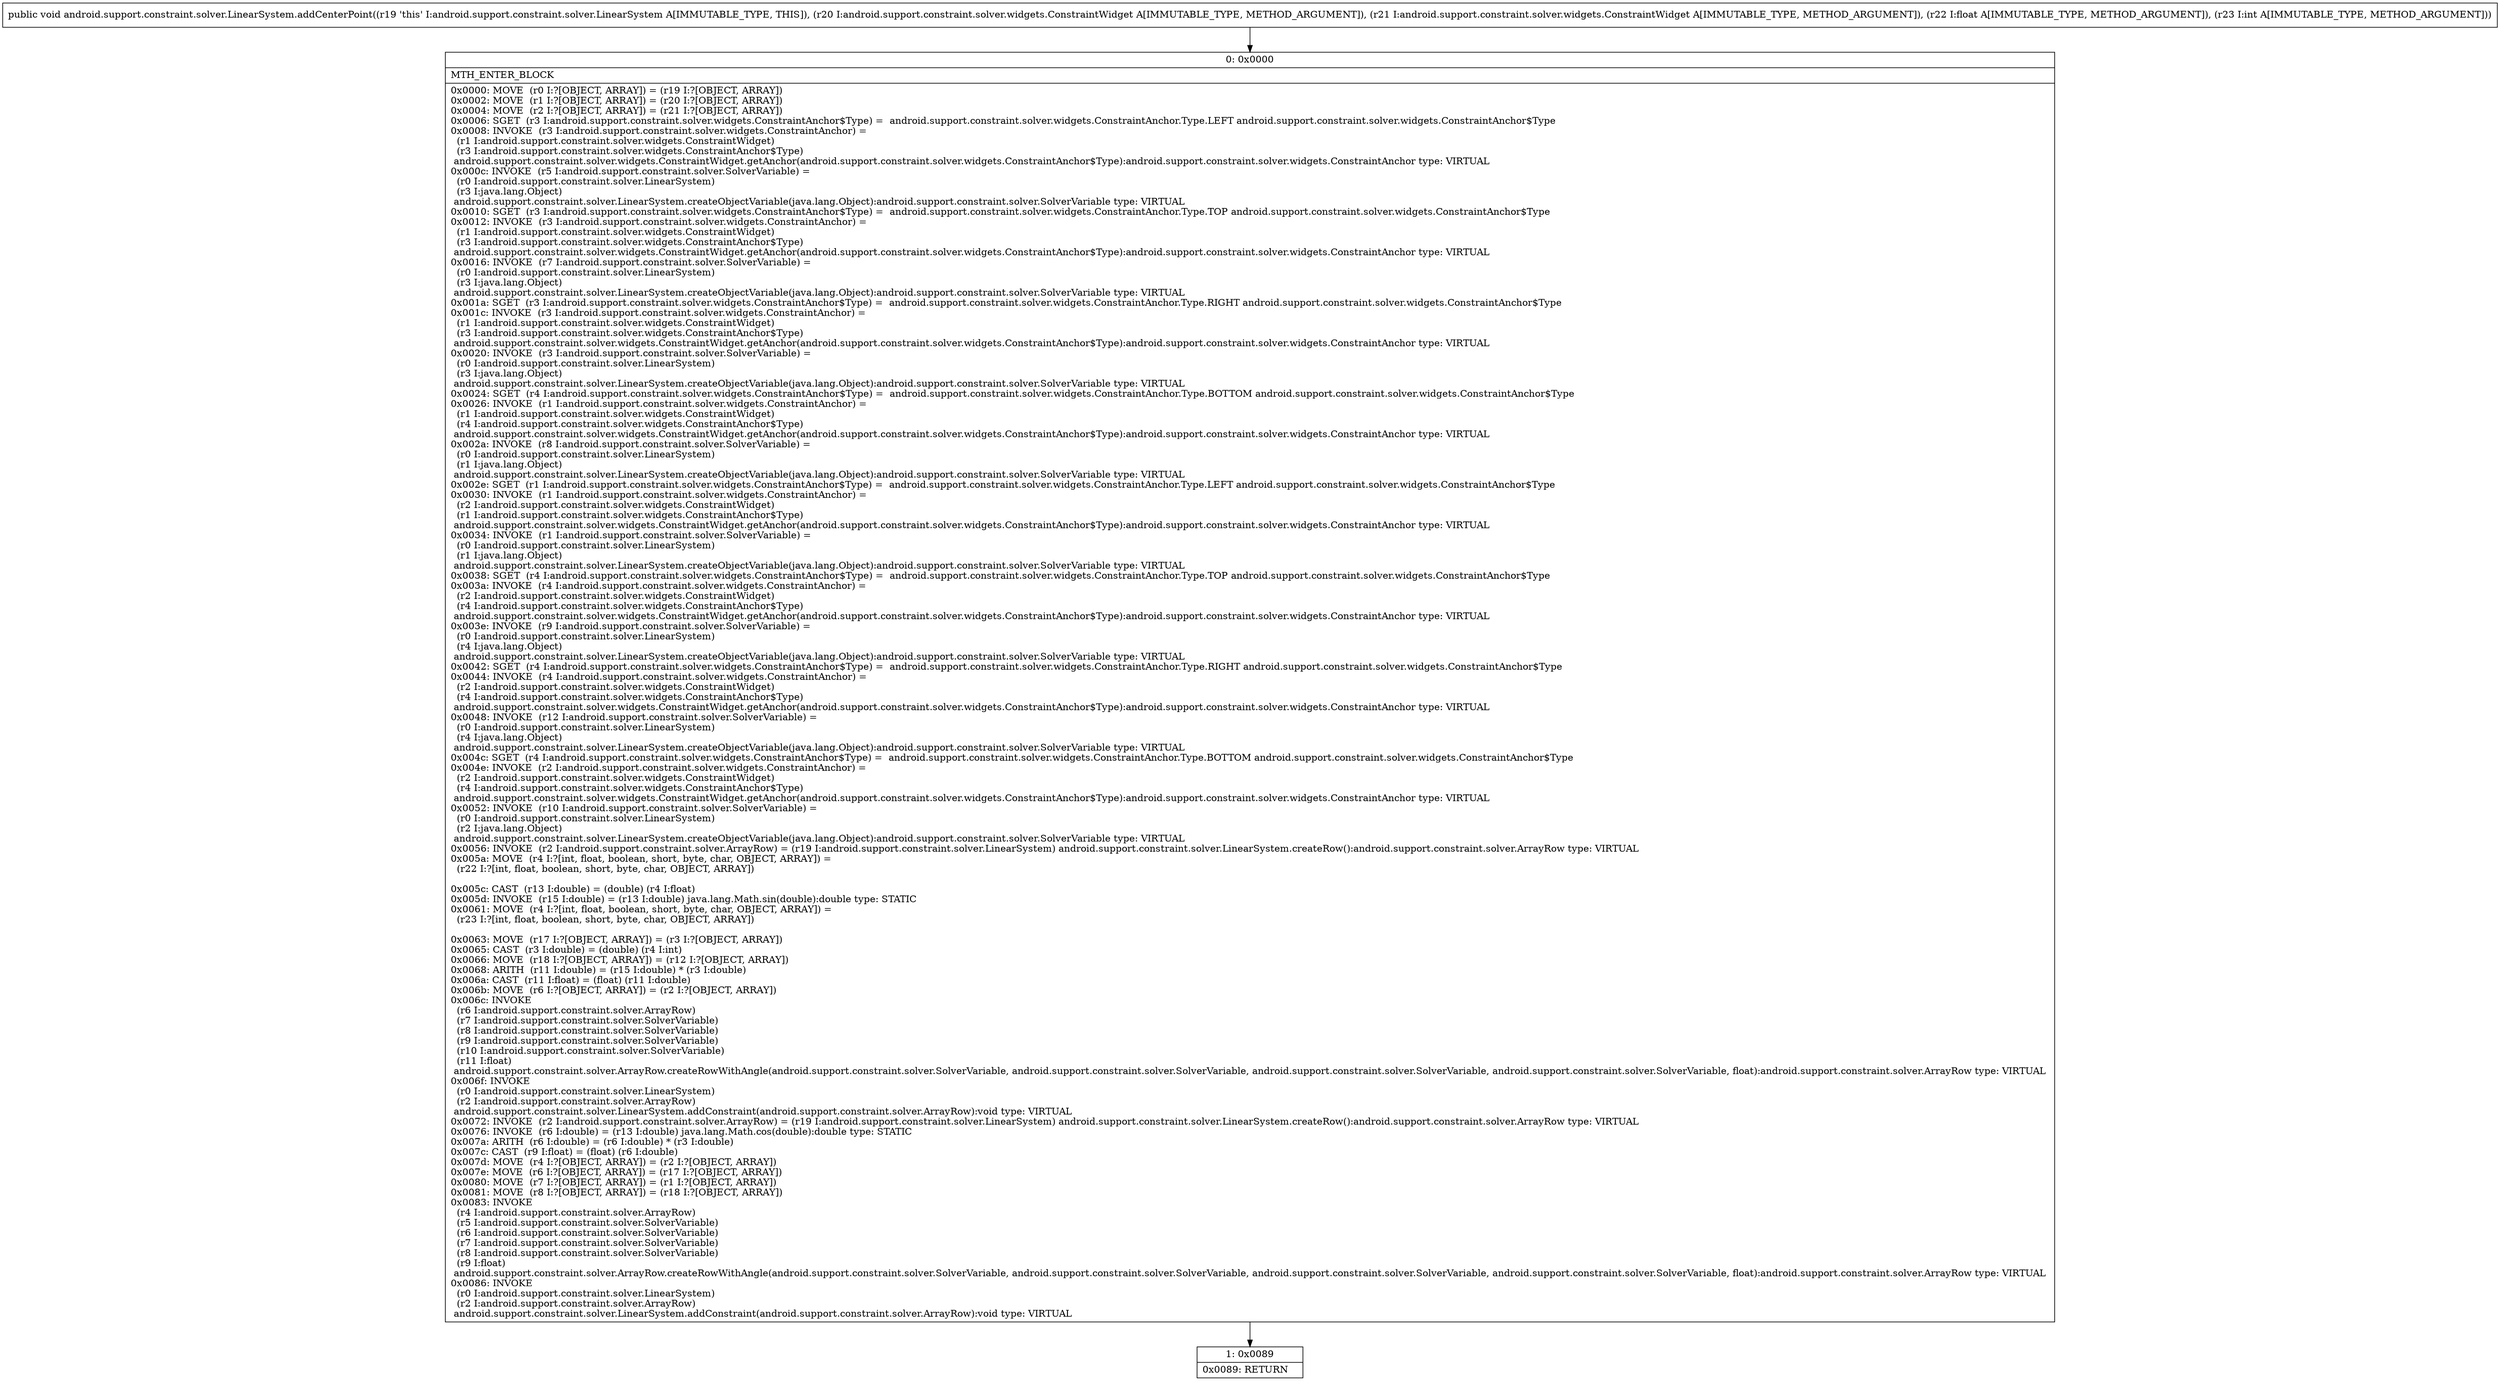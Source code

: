 digraph "CFG forandroid.support.constraint.solver.LinearSystem.addCenterPoint(Landroid\/support\/constraint\/solver\/widgets\/ConstraintWidget;Landroid\/support\/constraint\/solver\/widgets\/ConstraintWidget;FI)V" {
Node_0 [shape=record,label="{0\:\ 0x0000|MTH_ENTER_BLOCK\l|0x0000: MOVE  (r0 I:?[OBJECT, ARRAY]) = (r19 I:?[OBJECT, ARRAY]) \l0x0002: MOVE  (r1 I:?[OBJECT, ARRAY]) = (r20 I:?[OBJECT, ARRAY]) \l0x0004: MOVE  (r2 I:?[OBJECT, ARRAY]) = (r21 I:?[OBJECT, ARRAY]) \l0x0006: SGET  (r3 I:android.support.constraint.solver.widgets.ConstraintAnchor$Type) =  android.support.constraint.solver.widgets.ConstraintAnchor.Type.LEFT android.support.constraint.solver.widgets.ConstraintAnchor$Type \l0x0008: INVOKE  (r3 I:android.support.constraint.solver.widgets.ConstraintAnchor) = \l  (r1 I:android.support.constraint.solver.widgets.ConstraintWidget)\l  (r3 I:android.support.constraint.solver.widgets.ConstraintAnchor$Type)\l android.support.constraint.solver.widgets.ConstraintWidget.getAnchor(android.support.constraint.solver.widgets.ConstraintAnchor$Type):android.support.constraint.solver.widgets.ConstraintAnchor type: VIRTUAL \l0x000c: INVOKE  (r5 I:android.support.constraint.solver.SolverVariable) = \l  (r0 I:android.support.constraint.solver.LinearSystem)\l  (r3 I:java.lang.Object)\l android.support.constraint.solver.LinearSystem.createObjectVariable(java.lang.Object):android.support.constraint.solver.SolverVariable type: VIRTUAL \l0x0010: SGET  (r3 I:android.support.constraint.solver.widgets.ConstraintAnchor$Type) =  android.support.constraint.solver.widgets.ConstraintAnchor.Type.TOP android.support.constraint.solver.widgets.ConstraintAnchor$Type \l0x0012: INVOKE  (r3 I:android.support.constraint.solver.widgets.ConstraintAnchor) = \l  (r1 I:android.support.constraint.solver.widgets.ConstraintWidget)\l  (r3 I:android.support.constraint.solver.widgets.ConstraintAnchor$Type)\l android.support.constraint.solver.widgets.ConstraintWidget.getAnchor(android.support.constraint.solver.widgets.ConstraintAnchor$Type):android.support.constraint.solver.widgets.ConstraintAnchor type: VIRTUAL \l0x0016: INVOKE  (r7 I:android.support.constraint.solver.SolverVariable) = \l  (r0 I:android.support.constraint.solver.LinearSystem)\l  (r3 I:java.lang.Object)\l android.support.constraint.solver.LinearSystem.createObjectVariable(java.lang.Object):android.support.constraint.solver.SolverVariable type: VIRTUAL \l0x001a: SGET  (r3 I:android.support.constraint.solver.widgets.ConstraintAnchor$Type) =  android.support.constraint.solver.widgets.ConstraintAnchor.Type.RIGHT android.support.constraint.solver.widgets.ConstraintAnchor$Type \l0x001c: INVOKE  (r3 I:android.support.constraint.solver.widgets.ConstraintAnchor) = \l  (r1 I:android.support.constraint.solver.widgets.ConstraintWidget)\l  (r3 I:android.support.constraint.solver.widgets.ConstraintAnchor$Type)\l android.support.constraint.solver.widgets.ConstraintWidget.getAnchor(android.support.constraint.solver.widgets.ConstraintAnchor$Type):android.support.constraint.solver.widgets.ConstraintAnchor type: VIRTUAL \l0x0020: INVOKE  (r3 I:android.support.constraint.solver.SolverVariable) = \l  (r0 I:android.support.constraint.solver.LinearSystem)\l  (r3 I:java.lang.Object)\l android.support.constraint.solver.LinearSystem.createObjectVariable(java.lang.Object):android.support.constraint.solver.SolverVariable type: VIRTUAL \l0x0024: SGET  (r4 I:android.support.constraint.solver.widgets.ConstraintAnchor$Type) =  android.support.constraint.solver.widgets.ConstraintAnchor.Type.BOTTOM android.support.constraint.solver.widgets.ConstraintAnchor$Type \l0x0026: INVOKE  (r1 I:android.support.constraint.solver.widgets.ConstraintAnchor) = \l  (r1 I:android.support.constraint.solver.widgets.ConstraintWidget)\l  (r4 I:android.support.constraint.solver.widgets.ConstraintAnchor$Type)\l android.support.constraint.solver.widgets.ConstraintWidget.getAnchor(android.support.constraint.solver.widgets.ConstraintAnchor$Type):android.support.constraint.solver.widgets.ConstraintAnchor type: VIRTUAL \l0x002a: INVOKE  (r8 I:android.support.constraint.solver.SolverVariable) = \l  (r0 I:android.support.constraint.solver.LinearSystem)\l  (r1 I:java.lang.Object)\l android.support.constraint.solver.LinearSystem.createObjectVariable(java.lang.Object):android.support.constraint.solver.SolverVariable type: VIRTUAL \l0x002e: SGET  (r1 I:android.support.constraint.solver.widgets.ConstraintAnchor$Type) =  android.support.constraint.solver.widgets.ConstraintAnchor.Type.LEFT android.support.constraint.solver.widgets.ConstraintAnchor$Type \l0x0030: INVOKE  (r1 I:android.support.constraint.solver.widgets.ConstraintAnchor) = \l  (r2 I:android.support.constraint.solver.widgets.ConstraintWidget)\l  (r1 I:android.support.constraint.solver.widgets.ConstraintAnchor$Type)\l android.support.constraint.solver.widgets.ConstraintWidget.getAnchor(android.support.constraint.solver.widgets.ConstraintAnchor$Type):android.support.constraint.solver.widgets.ConstraintAnchor type: VIRTUAL \l0x0034: INVOKE  (r1 I:android.support.constraint.solver.SolverVariable) = \l  (r0 I:android.support.constraint.solver.LinearSystem)\l  (r1 I:java.lang.Object)\l android.support.constraint.solver.LinearSystem.createObjectVariable(java.lang.Object):android.support.constraint.solver.SolverVariable type: VIRTUAL \l0x0038: SGET  (r4 I:android.support.constraint.solver.widgets.ConstraintAnchor$Type) =  android.support.constraint.solver.widgets.ConstraintAnchor.Type.TOP android.support.constraint.solver.widgets.ConstraintAnchor$Type \l0x003a: INVOKE  (r4 I:android.support.constraint.solver.widgets.ConstraintAnchor) = \l  (r2 I:android.support.constraint.solver.widgets.ConstraintWidget)\l  (r4 I:android.support.constraint.solver.widgets.ConstraintAnchor$Type)\l android.support.constraint.solver.widgets.ConstraintWidget.getAnchor(android.support.constraint.solver.widgets.ConstraintAnchor$Type):android.support.constraint.solver.widgets.ConstraintAnchor type: VIRTUAL \l0x003e: INVOKE  (r9 I:android.support.constraint.solver.SolverVariable) = \l  (r0 I:android.support.constraint.solver.LinearSystem)\l  (r4 I:java.lang.Object)\l android.support.constraint.solver.LinearSystem.createObjectVariable(java.lang.Object):android.support.constraint.solver.SolverVariable type: VIRTUAL \l0x0042: SGET  (r4 I:android.support.constraint.solver.widgets.ConstraintAnchor$Type) =  android.support.constraint.solver.widgets.ConstraintAnchor.Type.RIGHT android.support.constraint.solver.widgets.ConstraintAnchor$Type \l0x0044: INVOKE  (r4 I:android.support.constraint.solver.widgets.ConstraintAnchor) = \l  (r2 I:android.support.constraint.solver.widgets.ConstraintWidget)\l  (r4 I:android.support.constraint.solver.widgets.ConstraintAnchor$Type)\l android.support.constraint.solver.widgets.ConstraintWidget.getAnchor(android.support.constraint.solver.widgets.ConstraintAnchor$Type):android.support.constraint.solver.widgets.ConstraintAnchor type: VIRTUAL \l0x0048: INVOKE  (r12 I:android.support.constraint.solver.SolverVariable) = \l  (r0 I:android.support.constraint.solver.LinearSystem)\l  (r4 I:java.lang.Object)\l android.support.constraint.solver.LinearSystem.createObjectVariable(java.lang.Object):android.support.constraint.solver.SolverVariable type: VIRTUAL \l0x004c: SGET  (r4 I:android.support.constraint.solver.widgets.ConstraintAnchor$Type) =  android.support.constraint.solver.widgets.ConstraintAnchor.Type.BOTTOM android.support.constraint.solver.widgets.ConstraintAnchor$Type \l0x004e: INVOKE  (r2 I:android.support.constraint.solver.widgets.ConstraintAnchor) = \l  (r2 I:android.support.constraint.solver.widgets.ConstraintWidget)\l  (r4 I:android.support.constraint.solver.widgets.ConstraintAnchor$Type)\l android.support.constraint.solver.widgets.ConstraintWidget.getAnchor(android.support.constraint.solver.widgets.ConstraintAnchor$Type):android.support.constraint.solver.widgets.ConstraintAnchor type: VIRTUAL \l0x0052: INVOKE  (r10 I:android.support.constraint.solver.SolverVariable) = \l  (r0 I:android.support.constraint.solver.LinearSystem)\l  (r2 I:java.lang.Object)\l android.support.constraint.solver.LinearSystem.createObjectVariable(java.lang.Object):android.support.constraint.solver.SolverVariable type: VIRTUAL \l0x0056: INVOKE  (r2 I:android.support.constraint.solver.ArrayRow) = (r19 I:android.support.constraint.solver.LinearSystem) android.support.constraint.solver.LinearSystem.createRow():android.support.constraint.solver.ArrayRow type: VIRTUAL \l0x005a: MOVE  (r4 I:?[int, float, boolean, short, byte, char, OBJECT, ARRAY]) = \l  (r22 I:?[int, float, boolean, short, byte, char, OBJECT, ARRAY])\l \l0x005c: CAST  (r13 I:double) = (double) (r4 I:float) \l0x005d: INVOKE  (r15 I:double) = (r13 I:double) java.lang.Math.sin(double):double type: STATIC \l0x0061: MOVE  (r4 I:?[int, float, boolean, short, byte, char, OBJECT, ARRAY]) = \l  (r23 I:?[int, float, boolean, short, byte, char, OBJECT, ARRAY])\l \l0x0063: MOVE  (r17 I:?[OBJECT, ARRAY]) = (r3 I:?[OBJECT, ARRAY]) \l0x0065: CAST  (r3 I:double) = (double) (r4 I:int) \l0x0066: MOVE  (r18 I:?[OBJECT, ARRAY]) = (r12 I:?[OBJECT, ARRAY]) \l0x0068: ARITH  (r11 I:double) = (r15 I:double) * (r3 I:double) \l0x006a: CAST  (r11 I:float) = (float) (r11 I:double) \l0x006b: MOVE  (r6 I:?[OBJECT, ARRAY]) = (r2 I:?[OBJECT, ARRAY]) \l0x006c: INVOKE  \l  (r6 I:android.support.constraint.solver.ArrayRow)\l  (r7 I:android.support.constraint.solver.SolverVariable)\l  (r8 I:android.support.constraint.solver.SolverVariable)\l  (r9 I:android.support.constraint.solver.SolverVariable)\l  (r10 I:android.support.constraint.solver.SolverVariable)\l  (r11 I:float)\l android.support.constraint.solver.ArrayRow.createRowWithAngle(android.support.constraint.solver.SolverVariable, android.support.constraint.solver.SolverVariable, android.support.constraint.solver.SolverVariable, android.support.constraint.solver.SolverVariable, float):android.support.constraint.solver.ArrayRow type: VIRTUAL \l0x006f: INVOKE  \l  (r0 I:android.support.constraint.solver.LinearSystem)\l  (r2 I:android.support.constraint.solver.ArrayRow)\l android.support.constraint.solver.LinearSystem.addConstraint(android.support.constraint.solver.ArrayRow):void type: VIRTUAL \l0x0072: INVOKE  (r2 I:android.support.constraint.solver.ArrayRow) = (r19 I:android.support.constraint.solver.LinearSystem) android.support.constraint.solver.LinearSystem.createRow():android.support.constraint.solver.ArrayRow type: VIRTUAL \l0x0076: INVOKE  (r6 I:double) = (r13 I:double) java.lang.Math.cos(double):double type: STATIC \l0x007a: ARITH  (r6 I:double) = (r6 I:double) * (r3 I:double) \l0x007c: CAST  (r9 I:float) = (float) (r6 I:double) \l0x007d: MOVE  (r4 I:?[OBJECT, ARRAY]) = (r2 I:?[OBJECT, ARRAY]) \l0x007e: MOVE  (r6 I:?[OBJECT, ARRAY]) = (r17 I:?[OBJECT, ARRAY]) \l0x0080: MOVE  (r7 I:?[OBJECT, ARRAY]) = (r1 I:?[OBJECT, ARRAY]) \l0x0081: MOVE  (r8 I:?[OBJECT, ARRAY]) = (r18 I:?[OBJECT, ARRAY]) \l0x0083: INVOKE  \l  (r4 I:android.support.constraint.solver.ArrayRow)\l  (r5 I:android.support.constraint.solver.SolverVariable)\l  (r6 I:android.support.constraint.solver.SolverVariable)\l  (r7 I:android.support.constraint.solver.SolverVariable)\l  (r8 I:android.support.constraint.solver.SolverVariable)\l  (r9 I:float)\l android.support.constraint.solver.ArrayRow.createRowWithAngle(android.support.constraint.solver.SolverVariable, android.support.constraint.solver.SolverVariable, android.support.constraint.solver.SolverVariable, android.support.constraint.solver.SolverVariable, float):android.support.constraint.solver.ArrayRow type: VIRTUAL \l0x0086: INVOKE  \l  (r0 I:android.support.constraint.solver.LinearSystem)\l  (r2 I:android.support.constraint.solver.ArrayRow)\l android.support.constraint.solver.LinearSystem.addConstraint(android.support.constraint.solver.ArrayRow):void type: VIRTUAL \l}"];
Node_1 [shape=record,label="{1\:\ 0x0089|0x0089: RETURN   \l}"];
MethodNode[shape=record,label="{public void android.support.constraint.solver.LinearSystem.addCenterPoint((r19 'this' I:android.support.constraint.solver.LinearSystem A[IMMUTABLE_TYPE, THIS]), (r20 I:android.support.constraint.solver.widgets.ConstraintWidget A[IMMUTABLE_TYPE, METHOD_ARGUMENT]), (r21 I:android.support.constraint.solver.widgets.ConstraintWidget A[IMMUTABLE_TYPE, METHOD_ARGUMENT]), (r22 I:float A[IMMUTABLE_TYPE, METHOD_ARGUMENT]), (r23 I:int A[IMMUTABLE_TYPE, METHOD_ARGUMENT])) }"];
MethodNode -> Node_0;
Node_0 -> Node_1;
}

